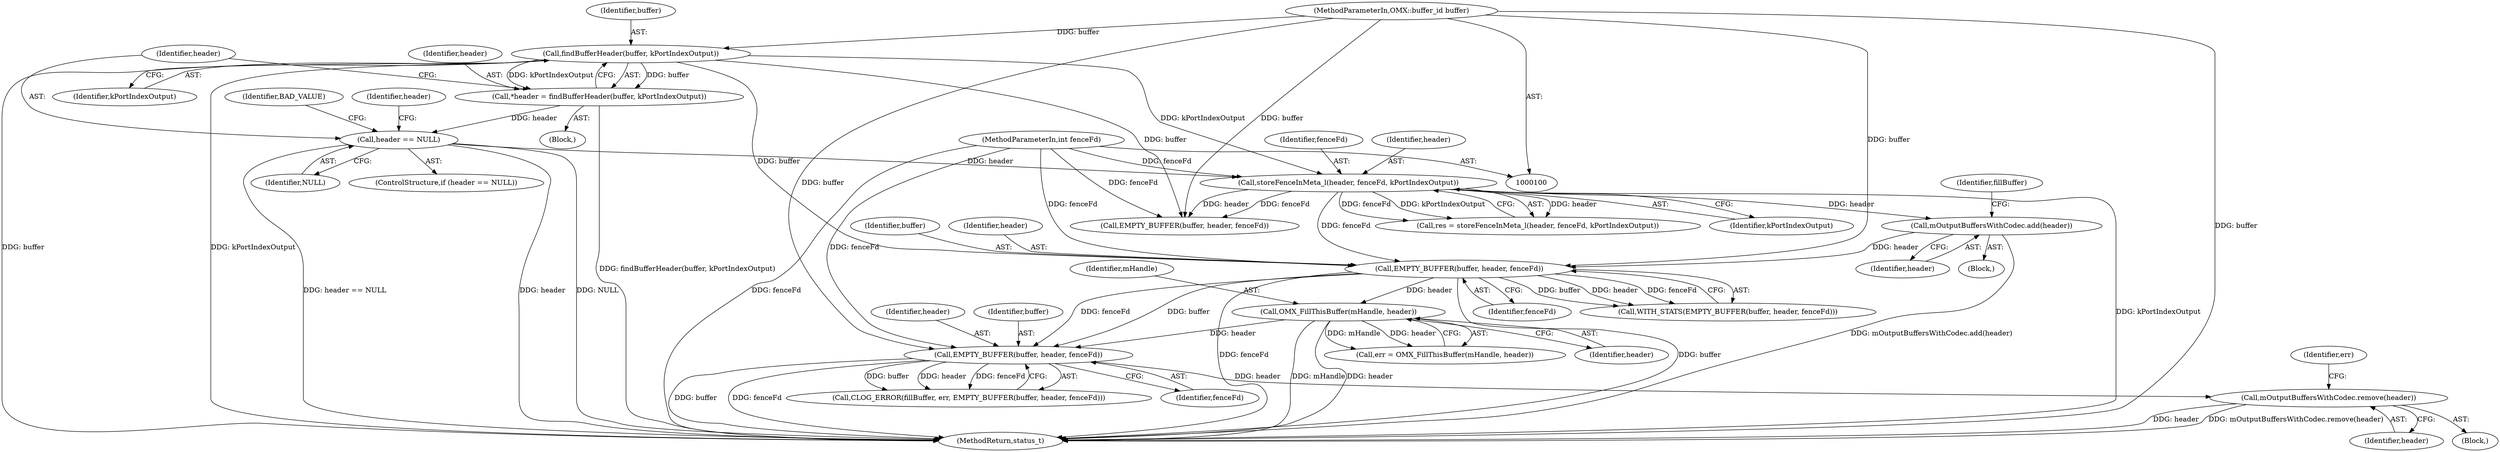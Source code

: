 digraph "0_Android_b351eabb428c7ca85a34513c64601f437923d576_5@API" {
"1000184" [label="(Call,mOutputBuffersWithCodec.remove(header))"];
"1000179" [label="(Call,EMPTY_BUFFER(buffer, header, fenceFd))"];
"1000161" [label="(Call,EMPTY_BUFFER(buffer, header, fenceFd))"];
"1000108" [label="(Call,findBufferHeader(buffer, kPortIndexOutput))"];
"1000101" [label="(MethodParameterIn,OMX::buffer_id buffer)"];
"1000156" [label="(Call,mOutputBuffersWithCodec.add(header))"];
"1000136" [label="(Call,storeFenceInMeta_l(header, fenceFd, kPortIndexOutput))"];
"1000112" [label="(Call,header == NULL)"];
"1000106" [label="(Call,*header = findBufferHeader(buffer, kPortIndexOutput))"];
"1000102" [label="(MethodParameterIn,int fenceFd)"];
"1000168" [label="(Call,OMX_FillThisBuffer(mHandle, header))"];
"1000189" [label="(MethodReturn,status_t)"];
"1000112" [label="(Call,header == NULL)"];
"1000161" [label="(Call,EMPTY_BUFFER(buffer, header, fenceFd))"];
"1000157" [label="(Identifier,header)"];
"1000136" [label="(Call,storeFenceInMeta_l(header, fenceFd, kPortIndexOutput))"];
"1000163" [label="(Identifier,header)"];
"1000108" [label="(Call,findBufferHeader(buffer, kPortIndexOutput))"];
"1000160" [label="(Call,WITH_STATS(EMPTY_BUFFER(buffer, header, fenceFd)))"];
"1000169" [label="(Identifier,mHandle)"];
"1000164" [label="(Identifier,fenceFd)"];
"1000170" [label="(Identifier,header)"];
"1000182" [label="(Identifier,fenceFd)"];
"1000134" [label="(Call,res = storeFenceInMeta_l(header, fenceFd, kPortIndexOutput))"];
"1000166" [label="(Call,err = OMX_FillThisBuffer(mHandle, header))"];
"1000156" [label="(Call,mOutputBuffersWithCodec.add(header))"];
"1000180" [label="(Identifier,buffer)"];
"1000188" [label="(Identifier,err)"];
"1000117" [label="(Identifier,BAD_VALUE)"];
"1000184" [label="(Call,mOutputBuffersWithCodec.remove(header))"];
"1000110" [label="(Identifier,kPortIndexOutput)"];
"1000148" [label="(Call,EMPTY_BUFFER(buffer, header, fenceFd))"];
"1000179" [label="(Call,EMPTY_BUFFER(buffer, header, fenceFd))"];
"1000111" [label="(ControlStructure,if (header == NULL))"];
"1000137" [label="(Identifier,header)"];
"1000159" [label="(Identifier,fillBuffer)"];
"1000181" [label="(Identifier,header)"];
"1000162" [label="(Identifier,buffer)"];
"1000176" [label="(Call,CLOG_ERROR(fillBuffer, err, EMPTY_BUFFER(buffer, header, fenceFd)))"];
"1000120" [label="(Identifier,header)"];
"1000168" [label="(Call,OMX_FillThisBuffer(mHandle, header))"];
"1000185" [label="(Identifier,header)"];
"1000101" [label="(MethodParameterIn,OMX::buffer_id buffer)"];
"1000175" [label="(Block,)"];
"1000102" [label="(MethodParameterIn,int fenceFd)"];
"1000154" [label="(Block,)"];
"1000138" [label="(Identifier,fenceFd)"];
"1000103" [label="(Block,)"];
"1000114" [label="(Identifier,NULL)"];
"1000109" [label="(Identifier,buffer)"];
"1000107" [label="(Identifier,header)"];
"1000139" [label="(Identifier,kPortIndexOutput)"];
"1000113" [label="(Identifier,header)"];
"1000106" [label="(Call,*header = findBufferHeader(buffer, kPortIndexOutput))"];
"1000184" -> "1000175"  [label="AST: "];
"1000184" -> "1000185"  [label="CFG: "];
"1000185" -> "1000184"  [label="AST: "];
"1000188" -> "1000184"  [label="CFG: "];
"1000184" -> "1000189"  [label="DDG: header"];
"1000184" -> "1000189"  [label="DDG: mOutputBuffersWithCodec.remove(header)"];
"1000179" -> "1000184"  [label="DDG: header"];
"1000179" -> "1000176"  [label="AST: "];
"1000179" -> "1000182"  [label="CFG: "];
"1000180" -> "1000179"  [label="AST: "];
"1000181" -> "1000179"  [label="AST: "];
"1000182" -> "1000179"  [label="AST: "];
"1000176" -> "1000179"  [label="CFG: "];
"1000179" -> "1000189"  [label="DDG: buffer"];
"1000179" -> "1000189"  [label="DDG: fenceFd"];
"1000179" -> "1000176"  [label="DDG: buffer"];
"1000179" -> "1000176"  [label="DDG: header"];
"1000179" -> "1000176"  [label="DDG: fenceFd"];
"1000161" -> "1000179"  [label="DDG: buffer"];
"1000161" -> "1000179"  [label="DDG: fenceFd"];
"1000101" -> "1000179"  [label="DDG: buffer"];
"1000168" -> "1000179"  [label="DDG: header"];
"1000102" -> "1000179"  [label="DDG: fenceFd"];
"1000161" -> "1000160"  [label="AST: "];
"1000161" -> "1000164"  [label="CFG: "];
"1000162" -> "1000161"  [label="AST: "];
"1000163" -> "1000161"  [label="AST: "];
"1000164" -> "1000161"  [label="AST: "];
"1000160" -> "1000161"  [label="CFG: "];
"1000161" -> "1000189"  [label="DDG: fenceFd"];
"1000161" -> "1000189"  [label="DDG: buffer"];
"1000161" -> "1000160"  [label="DDG: buffer"];
"1000161" -> "1000160"  [label="DDG: header"];
"1000161" -> "1000160"  [label="DDG: fenceFd"];
"1000108" -> "1000161"  [label="DDG: buffer"];
"1000101" -> "1000161"  [label="DDG: buffer"];
"1000156" -> "1000161"  [label="DDG: header"];
"1000136" -> "1000161"  [label="DDG: fenceFd"];
"1000102" -> "1000161"  [label="DDG: fenceFd"];
"1000161" -> "1000168"  [label="DDG: header"];
"1000108" -> "1000106"  [label="AST: "];
"1000108" -> "1000110"  [label="CFG: "];
"1000109" -> "1000108"  [label="AST: "];
"1000110" -> "1000108"  [label="AST: "];
"1000106" -> "1000108"  [label="CFG: "];
"1000108" -> "1000189"  [label="DDG: kPortIndexOutput"];
"1000108" -> "1000189"  [label="DDG: buffer"];
"1000108" -> "1000106"  [label="DDG: buffer"];
"1000108" -> "1000106"  [label="DDG: kPortIndexOutput"];
"1000101" -> "1000108"  [label="DDG: buffer"];
"1000108" -> "1000136"  [label="DDG: kPortIndexOutput"];
"1000108" -> "1000148"  [label="DDG: buffer"];
"1000101" -> "1000100"  [label="AST: "];
"1000101" -> "1000189"  [label="DDG: buffer"];
"1000101" -> "1000148"  [label="DDG: buffer"];
"1000156" -> "1000154"  [label="AST: "];
"1000156" -> "1000157"  [label="CFG: "];
"1000157" -> "1000156"  [label="AST: "];
"1000159" -> "1000156"  [label="CFG: "];
"1000156" -> "1000189"  [label="DDG: mOutputBuffersWithCodec.add(header)"];
"1000136" -> "1000156"  [label="DDG: header"];
"1000136" -> "1000134"  [label="AST: "];
"1000136" -> "1000139"  [label="CFG: "];
"1000137" -> "1000136"  [label="AST: "];
"1000138" -> "1000136"  [label="AST: "];
"1000139" -> "1000136"  [label="AST: "];
"1000134" -> "1000136"  [label="CFG: "];
"1000136" -> "1000189"  [label="DDG: kPortIndexOutput"];
"1000136" -> "1000134"  [label="DDG: header"];
"1000136" -> "1000134"  [label="DDG: fenceFd"];
"1000136" -> "1000134"  [label="DDG: kPortIndexOutput"];
"1000112" -> "1000136"  [label="DDG: header"];
"1000102" -> "1000136"  [label="DDG: fenceFd"];
"1000136" -> "1000148"  [label="DDG: header"];
"1000136" -> "1000148"  [label="DDG: fenceFd"];
"1000112" -> "1000111"  [label="AST: "];
"1000112" -> "1000114"  [label="CFG: "];
"1000113" -> "1000112"  [label="AST: "];
"1000114" -> "1000112"  [label="AST: "];
"1000117" -> "1000112"  [label="CFG: "];
"1000120" -> "1000112"  [label="CFG: "];
"1000112" -> "1000189"  [label="DDG: NULL"];
"1000112" -> "1000189"  [label="DDG: header == NULL"];
"1000112" -> "1000189"  [label="DDG: header"];
"1000106" -> "1000112"  [label="DDG: header"];
"1000106" -> "1000103"  [label="AST: "];
"1000107" -> "1000106"  [label="AST: "];
"1000113" -> "1000106"  [label="CFG: "];
"1000106" -> "1000189"  [label="DDG: findBufferHeader(buffer, kPortIndexOutput)"];
"1000102" -> "1000100"  [label="AST: "];
"1000102" -> "1000189"  [label="DDG: fenceFd"];
"1000102" -> "1000148"  [label="DDG: fenceFd"];
"1000168" -> "1000166"  [label="AST: "];
"1000168" -> "1000170"  [label="CFG: "];
"1000169" -> "1000168"  [label="AST: "];
"1000170" -> "1000168"  [label="AST: "];
"1000166" -> "1000168"  [label="CFG: "];
"1000168" -> "1000189"  [label="DDG: mHandle"];
"1000168" -> "1000189"  [label="DDG: header"];
"1000168" -> "1000166"  [label="DDG: mHandle"];
"1000168" -> "1000166"  [label="DDG: header"];
}
